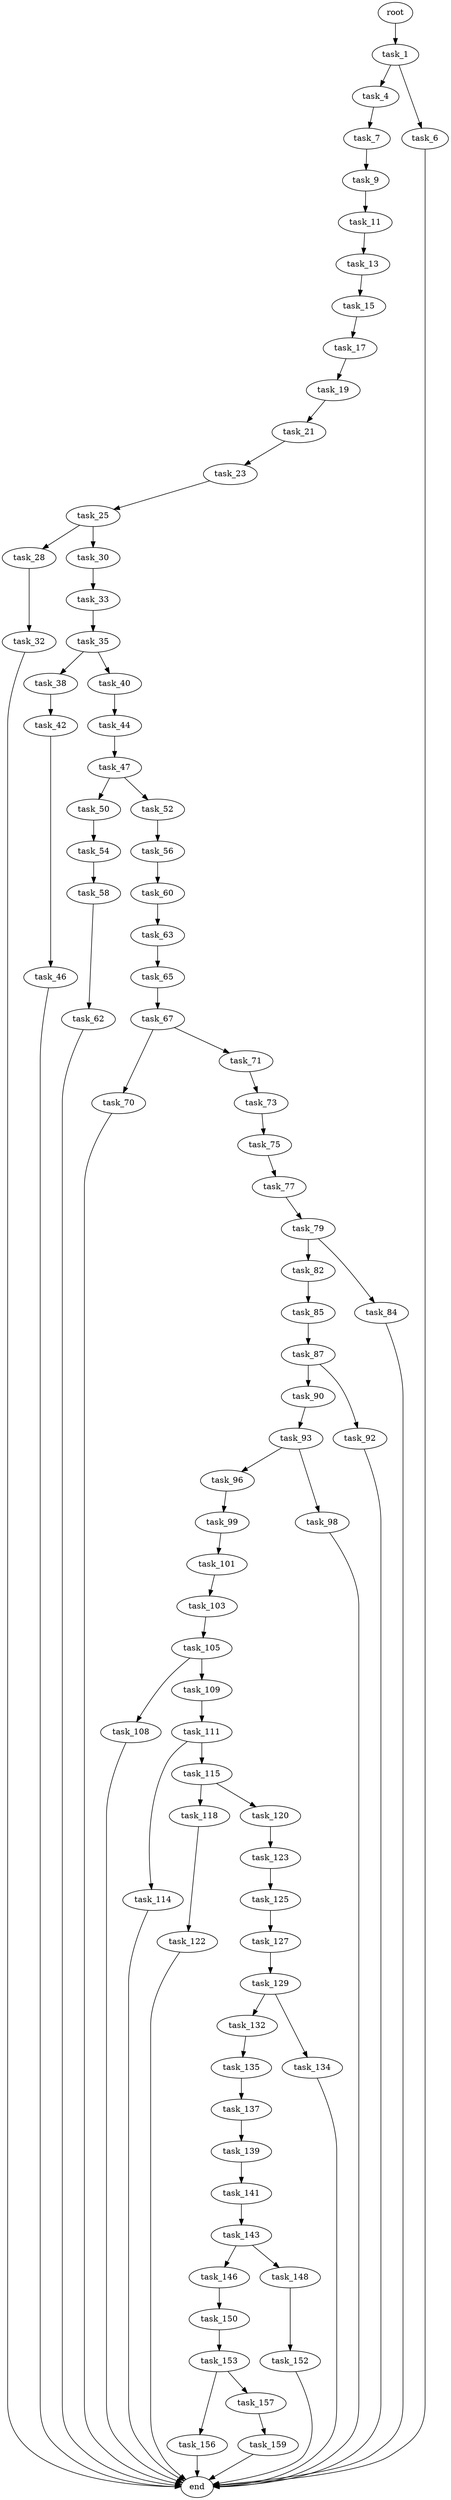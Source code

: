 digraph G {
  root [size="0.000000"];
  task_1 [size="134217728000.000000"];
  task_4 [size="68719476736.000000"];
  task_6 [size="47092476953.000000"];
  task_7 [size="34253453775.000000"];
  task_9 [size="999325451.000000"];
  task_11 [size="368293445632.000000"];
  task_13 [size="1073741824000.000000"];
  task_15 [size="1443332831.000000"];
  task_17 [size="42382569310.000000"];
  task_19 [size="134217728000.000000"];
  task_21 [size="986290573230.000000"];
  task_23 [size="782757789696.000000"];
  task_25 [size="1073741824000.000000"];
  task_28 [size="15445039054.000000"];
  task_30 [size="47966889147.000000"];
  task_32 [size="782757789696.000000"];
  task_33 [size="38573957278.000000"];
  task_35 [size="12567026744.000000"];
  task_38 [size="13346426093.000000"];
  task_40 [size="880820623.000000"];
  task_42 [size="549755813888.000000"];
  task_44 [size="23592286328.000000"];
  task_46 [size="231928233984.000000"];
  task_47 [size="8393052687.000000"];
  task_50 [size="20246362678.000000"];
  task_52 [size="906121293005.000000"];
  task_54 [size="28991029248.000000"];
  task_56 [size="256772185258.000000"];
  task_58 [size="227324088540.000000"];
  task_60 [size="6005088041.000000"];
  task_62 [size="1073741824000.000000"];
  task_63 [size="1118824450.000000"];
  task_65 [size="28991029248.000000"];
  task_67 [size="25606554536.000000"];
  task_70 [size="68719476736.000000"];
  task_71 [size="22326133694.000000"];
  task_73 [size="68719476736.000000"];
  task_75 [size="4470150061.000000"];
  task_77 [size="134217728000.000000"];
  task_79 [size="32379760986.000000"];
  task_82 [size="8589934592.000000"];
  task_84 [size="231928233984.000000"];
  task_85 [size="236455727693.000000"];
  task_87 [size="28991029248.000000"];
  task_90 [size="302008635.000000"];
  task_92 [size="1801322080.000000"];
  task_93 [size="782757789696.000000"];
  task_96 [size="176791461117.000000"];
  task_98 [size="43601072293.000000"];
  task_99 [size="8722036872.000000"];
  task_101 [size="10462232864.000000"];
  task_103 [size="368293445632.000000"];
  task_105 [size="231928233984.000000"];
  task_108 [size="12655307229.000000"];
  task_109 [size="1034745480829.000000"];
  task_111 [size="8589934592.000000"];
  task_114 [size="35344026028.000000"];
  task_115 [size="1292062981.000000"];
  task_118 [size="83770512191.000000"];
  task_120 [size="179557828107.000000"];
  task_122 [size="4456854656.000000"];
  task_123 [size="368293445632.000000"];
  task_125 [size="68719476736.000000"];
  task_127 [size="782757789696.000000"];
  task_129 [size="475476477899.000000"];
  task_132 [size="9818000676.000000"];
  task_134 [size="624024209641.000000"];
  task_135 [size="20139803316.000000"];
  task_137 [size="769358027408.000000"];
  task_139 [size="301080655561.000000"];
  task_141 [size="134217728000.000000"];
  task_143 [size="8589934592.000000"];
  task_146 [size="549755813888.000000"];
  task_148 [size="1281349216411.000000"];
  task_150 [size="59892185980.000000"];
  task_152 [size="762252142.000000"];
  task_153 [size="12763799923.000000"];
  task_156 [size="25310573015.000000"];
  task_157 [size="368293445632.000000"];
  task_159 [size="28991029248.000000"];
  end [size="0.000000"];

  root -> task_1 [size="1.000000"];
  task_1 -> task_4 [size="209715200.000000"];
  task_1 -> task_6 [size="209715200.000000"];
  task_4 -> task_7 [size="134217728.000000"];
  task_6 -> end [size="1.000000"];
  task_7 -> task_9 [size="536870912.000000"];
  task_9 -> task_11 [size="33554432.000000"];
  task_11 -> task_13 [size="411041792.000000"];
  task_13 -> task_15 [size="838860800.000000"];
  task_15 -> task_17 [size="33554432.000000"];
  task_17 -> task_19 [size="679477248.000000"];
  task_19 -> task_21 [size="209715200.000000"];
  task_21 -> task_23 [size="838860800.000000"];
  task_23 -> task_25 [size="679477248.000000"];
  task_25 -> task_28 [size="838860800.000000"];
  task_25 -> task_30 [size="838860800.000000"];
  task_28 -> task_32 [size="536870912.000000"];
  task_30 -> task_33 [size="838860800.000000"];
  task_32 -> end [size="1.000000"];
  task_33 -> task_35 [size="75497472.000000"];
  task_35 -> task_38 [size="209715200.000000"];
  task_35 -> task_40 [size="209715200.000000"];
  task_38 -> task_42 [size="679477248.000000"];
  task_40 -> task_44 [size="33554432.000000"];
  task_42 -> task_46 [size="536870912.000000"];
  task_44 -> task_47 [size="411041792.000000"];
  task_46 -> end [size="1.000000"];
  task_47 -> task_50 [size="301989888.000000"];
  task_47 -> task_52 [size="301989888.000000"];
  task_50 -> task_54 [size="411041792.000000"];
  task_52 -> task_56 [size="679477248.000000"];
  task_54 -> task_58 [size="75497472.000000"];
  task_56 -> task_60 [size="679477248.000000"];
  task_58 -> task_62 [size="679477248.000000"];
  task_60 -> task_63 [size="209715200.000000"];
  task_62 -> end [size="1.000000"];
  task_63 -> task_65 [size="75497472.000000"];
  task_65 -> task_67 [size="75497472.000000"];
  task_67 -> task_70 [size="33554432.000000"];
  task_67 -> task_71 [size="33554432.000000"];
  task_70 -> end [size="1.000000"];
  task_71 -> task_73 [size="33554432.000000"];
  task_73 -> task_75 [size="134217728.000000"];
  task_75 -> task_77 [size="134217728.000000"];
  task_77 -> task_79 [size="209715200.000000"];
  task_79 -> task_82 [size="536870912.000000"];
  task_79 -> task_84 [size="536870912.000000"];
  task_82 -> task_85 [size="33554432.000000"];
  task_84 -> end [size="1.000000"];
  task_85 -> task_87 [size="679477248.000000"];
  task_87 -> task_90 [size="75497472.000000"];
  task_87 -> task_92 [size="75497472.000000"];
  task_90 -> task_93 [size="33554432.000000"];
  task_92 -> end [size="1.000000"];
  task_93 -> task_96 [size="679477248.000000"];
  task_93 -> task_98 [size="679477248.000000"];
  task_96 -> task_99 [size="209715200.000000"];
  task_98 -> end [size="1.000000"];
  task_99 -> task_101 [size="301989888.000000"];
  task_101 -> task_103 [size="679477248.000000"];
  task_103 -> task_105 [size="411041792.000000"];
  task_105 -> task_108 [size="301989888.000000"];
  task_105 -> task_109 [size="301989888.000000"];
  task_108 -> end [size="1.000000"];
  task_109 -> task_111 [size="679477248.000000"];
  task_111 -> task_114 [size="33554432.000000"];
  task_111 -> task_115 [size="33554432.000000"];
  task_114 -> end [size="1.000000"];
  task_115 -> task_118 [size="75497472.000000"];
  task_115 -> task_120 [size="75497472.000000"];
  task_118 -> task_122 [size="75497472.000000"];
  task_120 -> task_123 [size="209715200.000000"];
  task_122 -> end [size="1.000000"];
  task_123 -> task_125 [size="411041792.000000"];
  task_125 -> task_127 [size="134217728.000000"];
  task_127 -> task_129 [size="679477248.000000"];
  task_129 -> task_132 [size="301989888.000000"];
  task_129 -> task_134 [size="301989888.000000"];
  task_132 -> task_135 [size="209715200.000000"];
  task_134 -> end [size="1.000000"];
  task_135 -> task_137 [size="536870912.000000"];
  task_137 -> task_139 [size="536870912.000000"];
  task_139 -> task_141 [size="301989888.000000"];
  task_141 -> task_143 [size="209715200.000000"];
  task_143 -> task_146 [size="33554432.000000"];
  task_143 -> task_148 [size="33554432.000000"];
  task_146 -> task_150 [size="536870912.000000"];
  task_148 -> task_152 [size="838860800.000000"];
  task_150 -> task_153 [size="209715200.000000"];
  task_152 -> end [size="1.000000"];
  task_153 -> task_156 [size="209715200.000000"];
  task_153 -> task_157 [size="209715200.000000"];
  task_156 -> end [size="1.000000"];
  task_157 -> task_159 [size="411041792.000000"];
  task_159 -> end [size="1.000000"];
}
